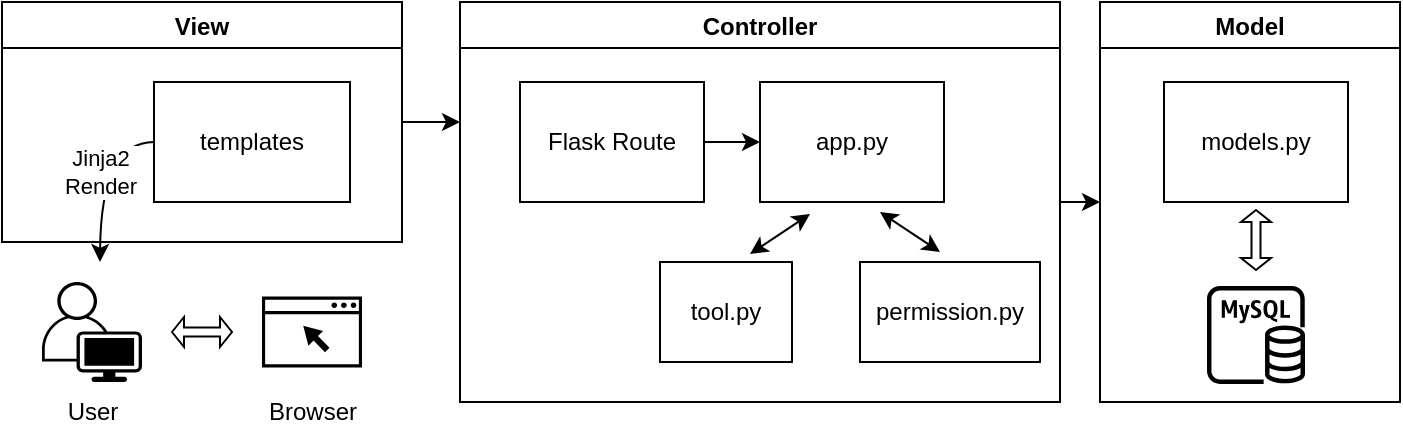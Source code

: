 <mxfile version="26.2.14">
  <diagram name="第 1 页" id="iuGO74FQTjczXt0B2uOD">
    <mxGraphModel dx="1028" dy="940" grid="1" gridSize="10" guides="1" tooltips="1" connect="1" arrows="1" fold="1" page="1" pageScale="1" pageWidth="827" pageHeight="1169" math="0" shadow="0">
      <root>
        <mxCell id="0" />
        <mxCell id="1" parent="0" />
        <mxCell id="Sp9uXq3_jqst47T_t84A-4" value="" style="sketch=0;pointerEvents=1;shadow=0;dashed=0;html=1;strokeColor=none;fillColor=#000000;aspect=fixed;labelPosition=center;verticalLabelPosition=bottom;verticalAlign=top;align=center;outlineConnect=0;shape=mxgraph.vvd.web_browser;" vertex="1" parent="1">
          <mxGeometry x="221" y="677.25" width="50" height="35.5" as="geometry" />
        </mxCell>
        <mxCell id="Sp9uXq3_jqst47T_t84A-5" value="" style="points=[[0.35,0,0],[0.98,0.51,0],[1,0.71,0],[0.67,1,0],[0,0.795,0],[0,0.65,0]];verticalLabelPosition=bottom;sketch=0;html=1;verticalAlign=top;aspect=fixed;align=center;pointerEvents=1;shape=mxgraph.cisco19.user;fillColor=#000000;strokeColor=none;" vertex="1" parent="1">
          <mxGeometry x="111" y="670" width="50" height="50" as="geometry" />
        </mxCell>
        <mxCell id="Sp9uXq3_jqst47T_t84A-6" value="User" style="text;html=1;align=center;verticalAlign=middle;resizable=0;points=[];autosize=1;strokeColor=none;fillColor=none;" vertex="1" parent="1">
          <mxGeometry x="111" y="720" width="50" height="30" as="geometry" />
        </mxCell>
        <mxCell id="Sp9uXq3_jqst47T_t84A-7" value="Browser" style="text;html=1;align=center;verticalAlign=middle;resizable=0;points=[];autosize=1;strokeColor=none;fillColor=none;" vertex="1" parent="1">
          <mxGeometry x="211" y="720" width="70" height="30" as="geometry" />
        </mxCell>
        <mxCell id="Sp9uXq3_jqst47T_t84A-10" value="" style="shape=doubleArrow;whiteSpace=wrap;html=1;" vertex="1" parent="1">
          <mxGeometry x="176" y="687.5" width="30" height="15" as="geometry" />
        </mxCell>
        <mxCell id="Sp9uXq3_jqst47T_t84A-40" style="edgeStyle=orthogonalEdgeStyle;rounded=0;orthogonalLoop=1;jettySize=auto;html=1;exitX=1;exitY=0.5;exitDx=0;exitDy=0;" edge="1" parent="1" source="Sp9uXq3_jqst47T_t84A-11">
          <mxGeometry relative="1" as="geometry">
            <mxPoint x="320" y="590" as="targetPoint" />
          </mxGeometry>
        </mxCell>
        <mxCell id="Sp9uXq3_jqst47T_t84A-11" value="View" style="swimlane;" vertex="1" parent="1">
          <mxGeometry x="91" y="530" width="200" height="120" as="geometry" />
        </mxCell>
        <mxCell id="Sp9uXq3_jqst47T_t84A-19" value="&lt;font face=&quot;Arial&quot;&gt;templates&lt;/font&gt;" style="rounded=0;whiteSpace=wrap;html=1;" vertex="1" parent="Sp9uXq3_jqst47T_t84A-11">
          <mxGeometry x="76" y="40" width="98" height="60" as="geometry" />
        </mxCell>
        <mxCell id="Sp9uXq3_jqst47T_t84A-12" value="Model" style="swimlane;" vertex="1" parent="1">
          <mxGeometry x="640" y="530" width="150" height="200" as="geometry" />
        </mxCell>
        <mxCell id="Sp9uXq3_jqst47T_t84A-32" value="&lt;font face=&quot;Arial&quot;&gt;models.py&lt;/font&gt;" style="rounded=0;whiteSpace=wrap;html=1;" vertex="1" parent="Sp9uXq3_jqst47T_t84A-12">
          <mxGeometry x="32" y="40" width="92" height="60" as="geometry" />
        </mxCell>
        <mxCell id="Sp9uXq3_jqst47T_t84A-16" value="" style="shape=doubleArrow;whiteSpace=wrap;html=1;direction=south;" vertex="1" parent="Sp9uXq3_jqst47T_t84A-12">
          <mxGeometry x="70.5" y="104" width="15" height="30" as="geometry" />
        </mxCell>
        <mxCell id="Sp9uXq3_jqst47T_t84A-35" value="" style="sketch=0;outlineConnect=0;fontColor=#232F3E;gradientColor=none;fillColor=#000000;strokeColor=none;dashed=0;verticalLabelPosition=bottom;verticalAlign=top;align=center;html=1;fontSize=12;fontStyle=0;aspect=fixed;pointerEvents=1;shape=mxgraph.aws4.rds_mysql_instance;" vertex="1" parent="Sp9uXq3_jqst47T_t84A-12">
          <mxGeometry x="53.5" y="142" width="49" height="49" as="geometry" />
        </mxCell>
        <mxCell id="Sp9uXq3_jqst47T_t84A-39" value="" style="edgeStyle=orthogonalEdgeStyle;rounded=0;orthogonalLoop=1;jettySize=auto;html=1;" edge="1" parent="1" source="Sp9uXq3_jqst47T_t84A-13">
          <mxGeometry relative="1" as="geometry">
            <mxPoint x="640" y="630" as="targetPoint" />
          </mxGeometry>
        </mxCell>
        <mxCell id="Sp9uXq3_jqst47T_t84A-13" value="Controller" style="swimlane;startSize=23;" vertex="1" parent="1">
          <mxGeometry x="320" y="530" width="300" height="200" as="geometry" />
        </mxCell>
        <mxCell id="Sp9uXq3_jqst47T_t84A-31" value="" style="edgeStyle=orthogonalEdgeStyle;rounded=0;orthogonalLoop=1;jettySize=auto;html=1;" edge="1" parent="Sp9uXq3_jqst47T_t84A-13" source="Sp9uXq3_jqst47T_t84A-24" target="Sp9uXq3_jqst47T_t84A-25">
          <mxGeometry relative="1" as="geometry" />
        </mxCell>
        <mxCell id="Sp9uXq3_jqst47T_t84A-24" value="&lt;font face=&quot;Arial&quot;&gt;Flask Route&lt;/font&gt;" style="rounded=0;whiteSpace=wrap;html=1;" vertex="1" parent="Sp9uXq3_jqst47T_t84A-13">
          <mxGeometry x="30" y="40" width="92" height="60" as="geometry" />
        </mxCell>
        <mxCell id="Sp9uXq3_jqst47T_t84A-25" value="&lt;font face=&quot;Arial&quot;&gt;app.py&lt;/font&gt;" style="rounded=0;whiteSpace=wrap;html=1;" vertex="1" parent="Sp9uXq3_jqst47T_t84A-13">
          <mxGeometry x="150" y="40" width="92" height="60" as="geometry" />
        </mxCell>
        <mxCell id="Sp9uXq3_jqst47T_t84A-26" value="&lt;font face=&quot;Arial&quot;&gt;tool.py&lt;/font&gt;" style="rounded=0;whiteSpace=wrap;html=1;" vertex="1" parent="Sp9uXq3_jqst47T_t84A-13">
          <mxGeometry x="100" y="130" width="66" height="50" as="geometry" />
        </mxCell>
        <mxCell id="Sp9uXq3_jqst47T_t84A-27" value="&lt;font face=&quot;Arial&quot;&gt;permission.py&lt;/font&gt;" style="rounded=0;whiteSpace=wrap;html=1;" vertex="1" parent="Sp9uXq3_jqst47T_t84A-13">
          <mxGeometry x="200" y="130" width="90" height="50" as="geometry" />
        </mxCell>
        <mxCell id="Sp9uXq3_jqst47T_t84A-29" value="" style="endArrow=classic;startArrow=classic;html=1;rounded=0;" edge="1" parent="Sp9uXq3_jqst47T_t84A-13">
          <mxGeometry width="50" height="50" relative="1" as="geometry">
            <mxPoint x="145" y="126" as="sourcePoint" />
            <mxPoint x="175" y="106" as="targetPoint" />
          </mxGeometry>
        </mxCell>
        <mxCell id="Sp9uXq3_jqst47T_t84A-30" value="" style="endArrow=classic;startArrow=classic;html=1;rounded=0;" edge="1" parent="Sp9uXq3_jqst47T_t84A-13">
          <mxGeometry width="50" height="50" relative="1" as="geometry">
            <mxPoint x="240" y="125" as="sourcePoint" />
            <mxPoint x="210" y="105" as="targetPoint" />
          </mxGeometry>
        </mxCell>
        <mxCell id="Sp9uXq3_jqst47T_t84A-20" value="" style="endArrow=classic;html=1;rounded=0;exitX=0;exitY=0.5;exitDx=0;exitDy=0;edgeStyle=orthogonalEdgeStyle;curved=1;" edge="1" parent="1" source="Sp9uXq3_jqst47T_t84A-19">
          <mxGeometry width="50" height="50" relative="1" as="geometry">
            <mxPoint x="550" y="579" as="sourcePoint" />
            <mxPoint x="140" y="660" as="targetPoint" />
          </mxGeometry>
        </mxCell>
        <mxCell id="Sp9uXq3_jqst47T_t84A-21" value="&lt;div&gt;Jinja2&lt;/div&gt;&lt;div&gt;Render&lt;br&gt;&lt;/div&gt;" style="edgeLabel;html=1;align=center;verticalAlign=middle;resizable=0;points=[];" vertex="1" connectable="0" parent="Sp9uXq3_jqst47T_t84A-20">
          <mxGeometry x="-0.044" y="-1" relative="1" as="geometry">
            <mxPoint as="offset" />
          </mxGeometry>
        </mxCell>
      </root>
    </mxGraphModel>
  </diagram>
</mxfile>
